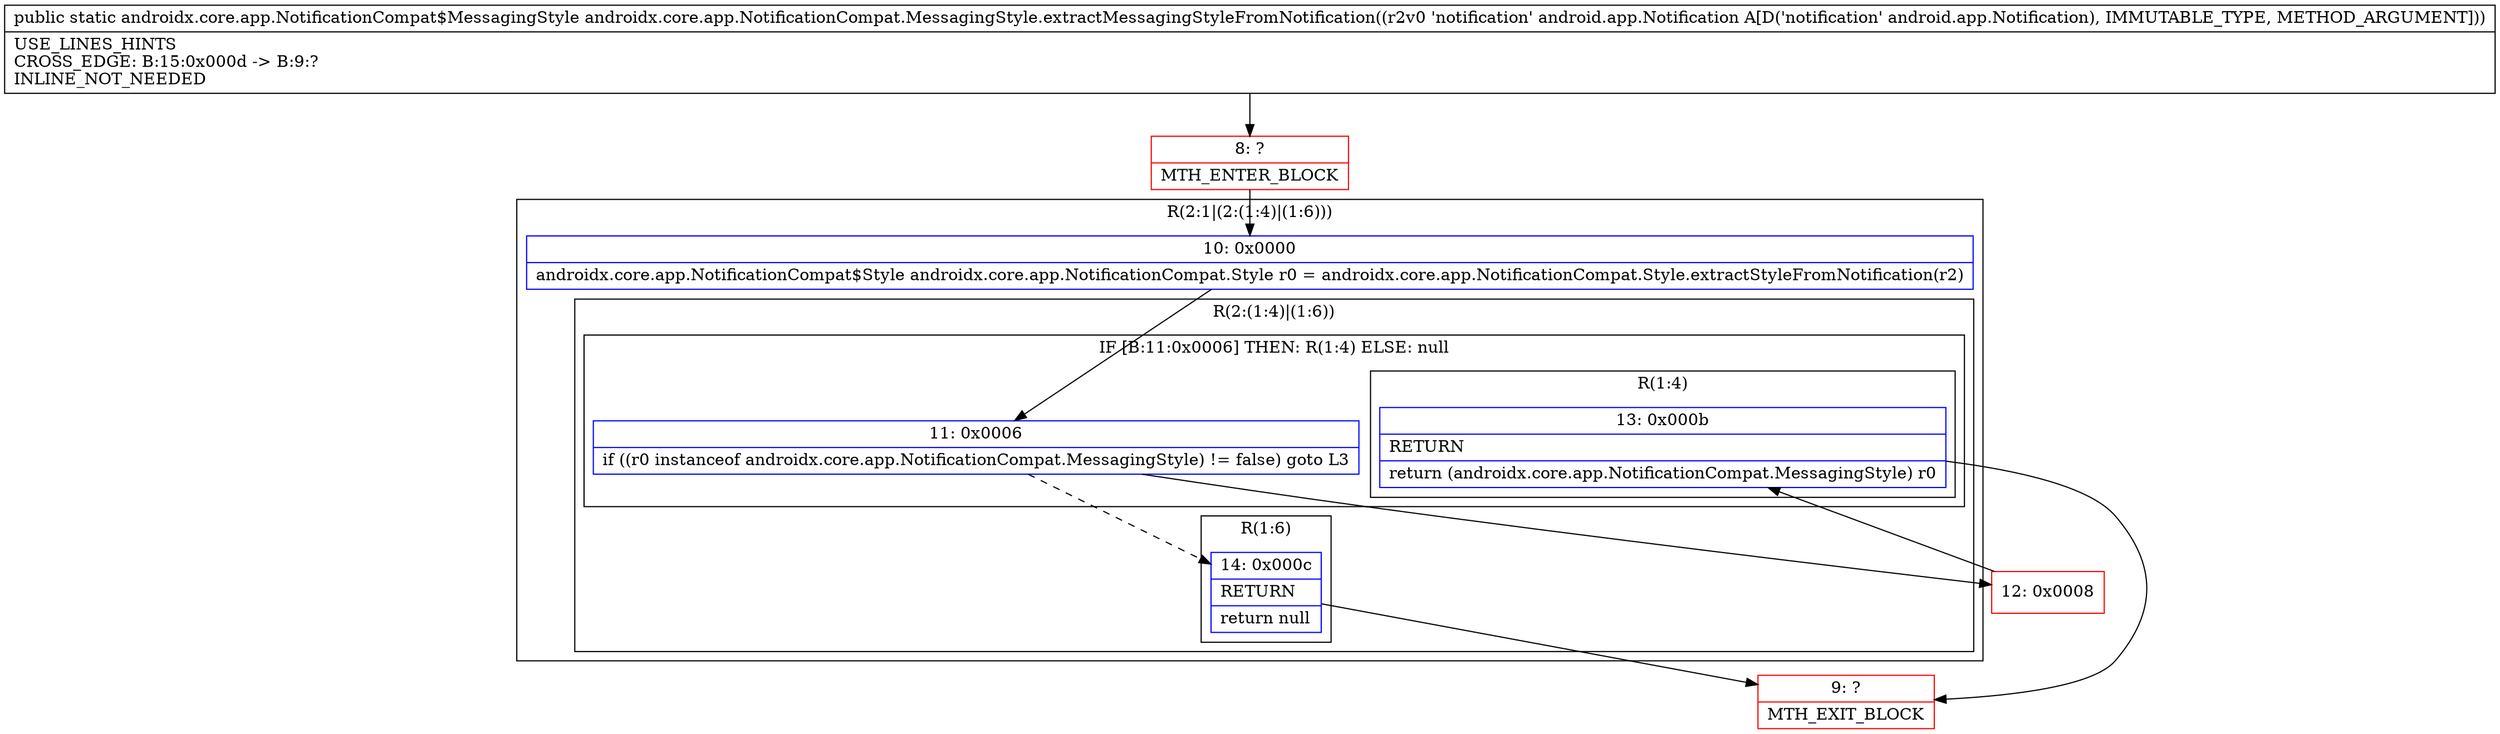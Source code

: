 digraph "CFG forandroidx.core.app.NotificationCompat.MessagingStyle.extractMessagingStyleFromNotification(Landroid\/app\/Notification;)Landroidx\/core\/app\/NotificationCompat$MessagingStyle;" {
subgraph cluster_Region_778824177 {
label = "R(2:1|(2:(1:4)|(1:6)))";
node [shape=record,color=blue];
Node_10 [shape=record,label="{10\:\ 0x0000|androidx.core.app.NotificationCompat$Style androidx.core.app.NotificationCompat.Style r0 = androidx.core.app.NotificationCompat.Style.extractStyleFromNotification(r2)\l}"];
subgraph cluster_Region_156805952 {
label = "R(2:(1:4)|(1:6))";
node [shape=record,color=blue];
subgraph cluster_IfRegion_1906895929 {
label = "IF [B:11:0x0006] THEN: R(1:4) ELSE: null";
node [shape=record,color=blue];
Node_11 [shape=record,label="{11\:\ 0x0006|if ((r0 instanceof androidx.core.app.NotificationCompat.MessagingStyle) != false) goto L3\l}"];
subgraph cluster_Region_797711217 {
label = "R(1:4)";
node [shape=record,color=blue];
Node_13 [shape=record,label="{13\:\ 0x000b|RETURN\l|return (androidx.core.app.NotificationCompat.MessagingStyle) r0\l}"];
}
}
subgraph cluster_Region_1870176338 {
label = "R(1:6)";
node [shape=record,color=blue];
Node_14 [shape=record,label="{14\:\ 0x000c|RETURN\l|return null\l}"];
}
}
}
Node_8 [shape=record,color=red,label="{8\:\ ?|MTH_ENTER_BLOCK\l}"];
Node_12 [shape=record,color=red,label="{12\:\ 0x0008}"];
Node_9 [shape=record,color=red,label="{9\:\ ?|MTH_EXIT_BLOCK\l}"];
MethodNode[shape=record,label="{public static androidx.core.app.NotificationCompat$MessagingStyle androidx.core.app.NotificationCompat.MessagingStyle.extractMessagingStyleFromNotification((r2v0 'notification' android.app.Notification A[D('notification' android.app.Notification), IMMUTABLE_TYPE, METHOD_ARGUMENT]))  | USE_LINES_HINTS\lCROSS_EDGE: B:15:0x000d \-\> B:9:?\lINLINE_NOT_NEEDED\l}"];
MethodNode -> Node_8;Node_10 -> Node_11;
Node_11 -> Node_12;
Node_11 -> Node_14[style=dashed];
Node_13 -> Node_9;
Node_14 -> Node_9;
Node_8 -> Node_10;
Node_12 -> Node_13;
}

